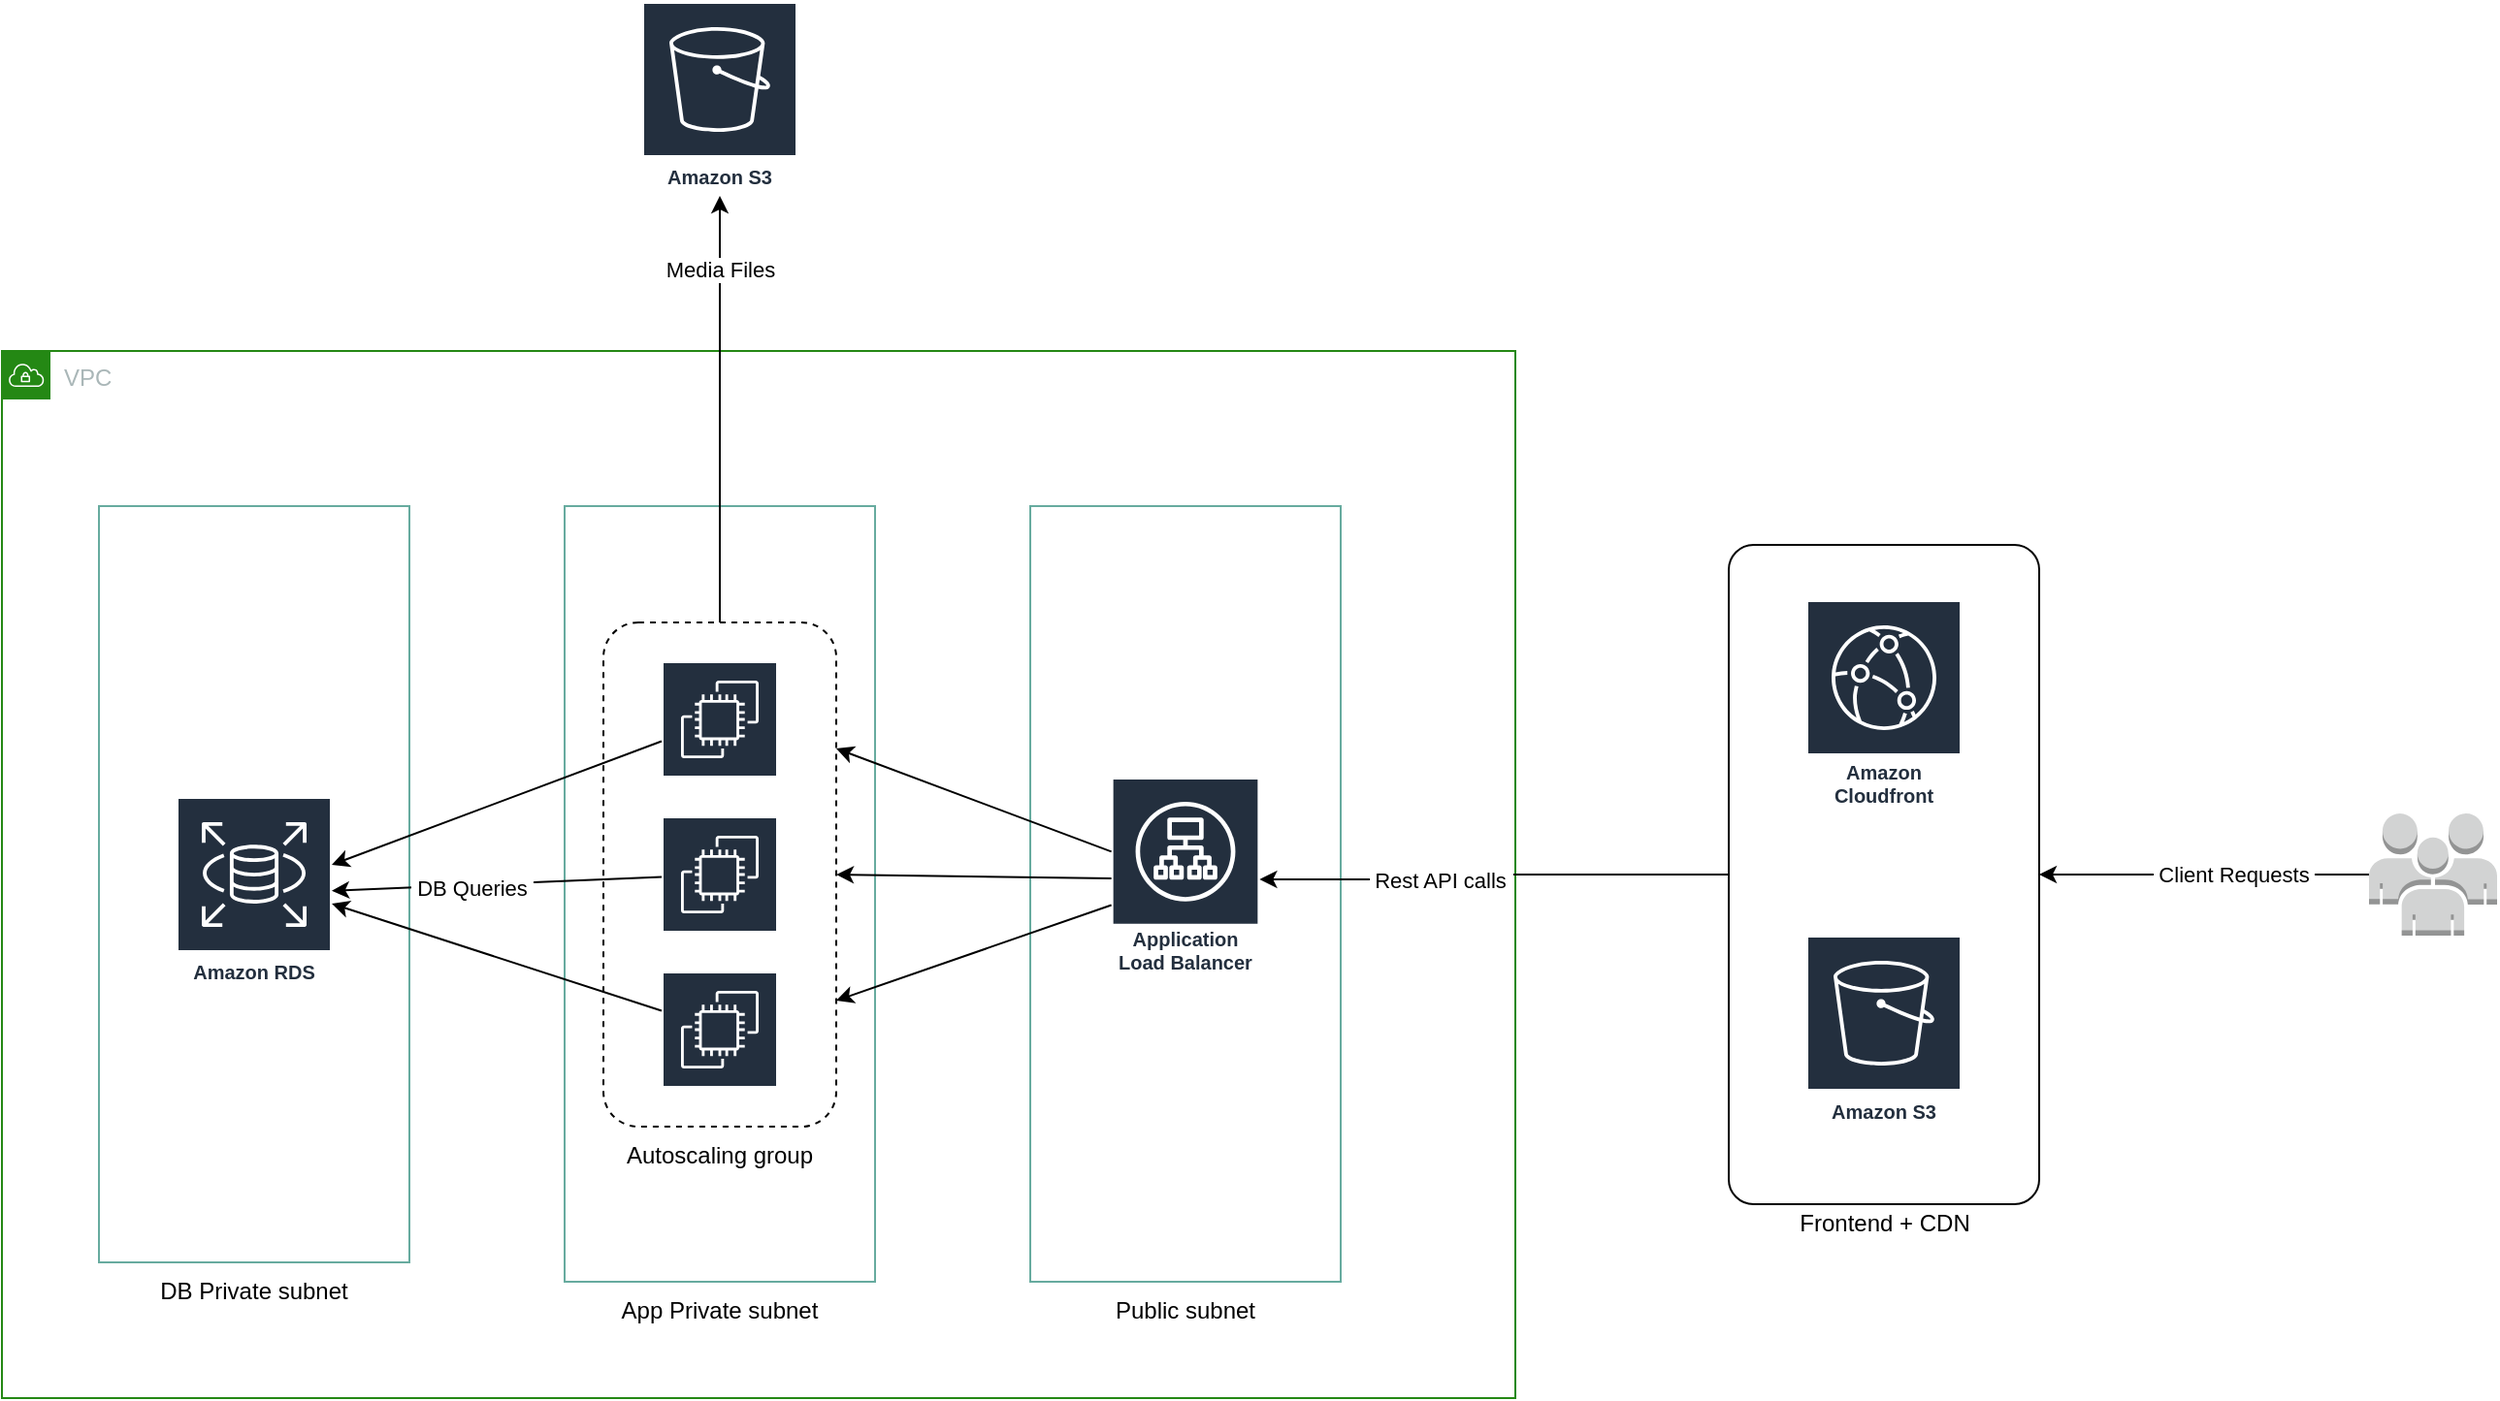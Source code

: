 <mxfile version="16.4.11" type="github">
  <diagram id="51556ffRKYwZIfvcrJTu" name="Page-1">
    <mxGraphModel dx="1584" dy="882" grid="1" gridSize="10" guides="1" tooltips="1" connect="1" arrows="1" fold="1" page="1" pageScale="1" pageWidth="1654" pageHeight="1169" background="none" math="0" shadow="0">
      <root>
        <mxCell id="0" />
        <mxCell id="1" parent="0" />
        <mxCell id="1ReSz27YQc-8HuuTUyZK-10" value="" style="rounded=1;whiteSpace=wrap;html=1;fillColor=none;arcSize=8;" vertex="1" parent="1">
          <mxGeometry x="1080" y="380" width="160" height="340" as="geometry" />
        </mxCell>
        <mxCell id="1ReSz27YQc-8HuuTUyZK-1" value="VPC" style="points=[[0,0],[0.25,0],[0.5,0],[0.75,0],[1,0],[1,0.25],[1,0.5],[1,0.75],[1,1],[0.75,1],[0.5,1],[0.25,1],[0,1],[0,0.75],[0,0.5],[0,0.25]];outlineConnect=0;gradientColor=none;html=1;whiteSpace=wrap;fontSize=12;fontStyle=0;container=1;pointerEvents=0;collapsible=0;recursiveResize=0;shape=mxgraph.aws4.group;grIcon=mxgraph.aws4.group_vpc;strokeColor=#248814;fillColor=none;verticalAlign=top;align=left;spacingLeft=30;fontColor=#AAB7B8;dashed=0;" vertex="1" parent="1">
          <mxGeometry x="190" y="280" width="780" height="540" as="geometry" />
        </mxCell>
        <mxCell id="1ReSz27YQc-8HuuTUyZK-60" value="" style="rounded=0;whiteSpace=wrap;html=1;fillColor=none;strokeColor=#67AB9F;" vertex="1" parent="1ReSz27YQc-8HuuTUyZK-1">
          <mxGeometry x="530" y="80" width="160" height="400" as="geometry" />
        </mxCell>
        <mxCell id="1ReSz27YQc-8HuuTUyZK-16" value="" style="rounded=1;whiteSpace=wrap;html=1;fillColor=none;dashed=1;" vertex="1" parent="1ReSz27YQc-8HuuTUyZK-1">
          <mxGeometry x="310" y="140" width="120" height="260" as="geometry" />
        </mxCell>
        <mxCell id="1ReSz27YQc-8HuuTUyZK-61" value="" style="rounded=0;whiteSpace=wrap;html=1;fillColor=none;strokeColor=#67AB9F;" vertex="1" parent="1ReSz27YQc-8HuuTUyZK-1">
          <mxGeometry x="50" y="80" width="160" height="390" as="geometry" />
        </mxCell>
        <mxCell id="1ReSz27YQc-8HuuTUyZK-33" value="" style="rounded=0;whiteSpace=wrap;html=1;fillColor=none;strokeColor=#67AB9F;" vertex="1" parent="1ReSz27YQc-8HuuTUyZK-1">
          <mxGeometry x="290" y="80" width="160" height="400" as="geometry" />
        </mxCell>
        <mxCell id="1ReSz27YQc-8HuuTUyZK-4" value="Application Load Balancer" style="sketch=0;outlineConnect=0;fontColor=#232F3E;gradientColor=none;strokeColor=#ffffff;fillColor=#232F3E;dashed=0;verticalLabelPosition=middle;verticalAlign=bottom;align=center;html=1;whiteSpace=wrap;fontSize=10;fontStyle=1;spacing=3;shape=mxgraph.aws4.productIcon;prIcon=mxgraph.aws4.application_load_balancer;" vertex="1" parent="1ReSz27YQc-8HuuTUyZK-1">
          <mxGeometry x="571.82" y="220" width="76.36" height="105" as="geometry" />
        </mxCell>
        <mxCell id="1ReSz27YQc-8HuuTUyZK-5" value="" style="sketch=0;outlineConnect=0;fontColor=#232F3E;gradientColor=none;strokeColor=#ffffff;fillColor=#232F3E;dashed=0;verticalLabelPosition=middle;verticalAlign=bottom;align=center;html=1;whiteSpace=wrap;fontSize=10;fontStyle=1;spacing=3;shape=mxgraph.aws4.productIcon;prIcon=mxgraph.aws4.ec2;" vertex="1" parent="1ReSz27YQc-8HuuTUyZK-1">
          <mxGeometry x="340" y="160" width="60" height="60" as="geometry" />
        </mxCell>
        <mxCell id="1ReSz27YQc-8HuuTUyZK-9" value="Amazon RDS" style="sketch=0;outlineConnect=0;fontColor=#232F3E;gradientColor=none;strokeColor=#ffffff;fillColor=#232F3E;dashed=0;verticalLabelPosition=middle;verticalAlign=bottom;align=center;html=1;whiteSpace=wrap;fontSize=10;fontStyle=1;spacing=3;shape=mxgraph.aws4.productIcon;prIcon=mxgraph.aws4.rds;" vertex="1" parent="1ReSz27YQc-8HuuTUyZK-1">
          <mxGeometry x="90" y="230" width="80" height="100" as="geometry" />
        </mxCell>
        <mxCell id="1ReSz27YQc-8HuuTUyZK-14" value="" style="sketch=0;outlineConnect=0;fontColor=#232F3E;gradientColor=none;strokeColor=#ffffff;fillColor=#232F3E;dashed=0;verticalLabelPosition=middle;verticalAlign=bottom;align=center;html=1;whiteSpace=wrap;fontSize=10;fontStyle=1;spacing=3;shape=mxgraph.aws4.productIcon;prIcon=mxgraph.aws4.ec2;" vertex="1" parent="1ReSz27YQc-8HuuTUyZK-1">
          <mxGeometry x="340" y="240" width="60" height="60" as="geometry" />
        </mxCell>
        <mxCell id="1ReSz27YQc-8HuuTUyZK-15" value="" style="sketch=0;outlineConnect=0;fontColor=#232F3E;gradientColor=none;strokeColor=#ffffff;fillColor=#232F3E;dashed=0;verticalLabelPosition=middle;verticalAlign=bottom;align=center;html=1;whiteSpace=wrap;fontSize=10;fontStyle=1;spacing=3;shape=mxgraph.aws4.productIcon;prIcon=mxgraph.aws4.ec2;" vertex="1" parent="1ReSz27YQc-8HuuTUyZK-1">
          <mxGeometry x="340" y="320" width="60" height="60" as="geometry" />
        </mxCell>
        <mxCell id="1ReSz27YQc-8HuuTUyZK-19" value="" style="endArrow=classic;html=1;rounded=0;entryX=1;entryY=0.25;entryDx=0;entryDy=0;" edge="1" parent="1ReSz27YQc-8HuuTUyZK-1" source="1ReSz27YQc-8HuuTUyZK-4" target="1ReSz27YQc-8HuuTUyZK-16">
          <mxGeometry width="50" height="50" relative="1" as="geometry">
            <mxPoint x="270" y="250" as="sourcePoint" />
            <mxPoint x="320" y="200" as="targetPoint" />
          </mxGeometry>
        </mxCell>
        <mxCell id="1ReSz27YQc-8HuuTUyZK-21" value="" style="endArrow=classic;html=1;rounded=0;entryX=1;entryY=0.75;entryDx=0;entryDy=0;" edge="1" parent="1ReSz27YQc-8HuuTUyZK-1" source="1ReSz27YQc-8HuuTUyZK-4" target="1ReSz27YQc-8HuuTUyZK-16">
          <mxGeometry width="50" height="50" relative="1" as="geometry">
            <mxPoint x="270" y="250" as="sourcePoint" />
            <mxPoint x="320" y="200" as="targetPoint" />
          </mxGeometry>
        </mxCell>
        <mxCell id="1ReSz27YQc-8HuuTUyZK-22" value="" style="endArrow=classic;html=1;rounded=0;entryX=1;entryY=0.5;entryDx=0;entryDy=0;" edge="1" parent="1ReSz27YQc-8HuuTUyZK-1" source="1ReSz27YQc-8HuuTUyZK-4" target="1ReSz27YQc-8HuuTUyZK-16">
          <mxGeometry width="50" height="50" relative="1" as="geometry">
            <mxPoint x="270" y="250" as="sourcePoint" />
            <mxPoint x="320" y="200" as="targetPoint" />
          </mxGeometry>
        </mxCell>
        <mxCell id="1ReSz27YQc-8HuuTUyZK-25" value="" style="endArrow=classic;html=1;rounded=0;" edge="1" parent="1ReSz27YQc-8HuuTUyZK-1" source="1ReSz27YQc-8HuuTUyZK-5" target="1ReSz27YQc-8HuuTUyZK-9">
          <mxGeometry width="50" height="50" relative="1" as="geometry">
            <mxPoint x="270" y="250" as="sourcePoint" />
            <mxPoint x="320" y="200" as="targetPoint" />
          </mxGeometry>
        </mxCell>
        <mxCell id="1ReSz27YQc-8HuuTUyZK-32" value="Autoscaling group" style="text;html=1;strokeColor=none;fillColor=none;align=center;verticalAlign=middle;whiteSpace=wrap;rounded=0;dashed=1;" vertex="1" parent="1ReSz27YQc-8HuuTUyZK-1">
          <mxGeometry x="315" y="400" width="110" height="30" as="geometry" />
        </mxCell>
        <mxCell id="1ReSz27YQc-8HuuTUyZK-66" value="" style="endArrow=classic;html=1;rounded=0;entryX=1;entryY=0.55;entryDx=0;entryDy=0;entryPerimeter=0;" edge="1" parent="1ReSz27YQc-8HuuTUyZK-1" source="1ReSz27YQc-8HuuTUyZK-15" target="1ReSz27YQc-8HuuTUyZK-9">
          <mxGeometry width="50" height="50" relative="1" as="geometry">
            <mxPoint x="360" y="221.25" as="sourcePoint" />
            <mxPoint x="190" y="285" as="targetPoint" />
          </mxGeometry>
        </mxCell>
        <mxCell id="1ReSz27YQc-8HuuTUyZK-65" value="" style="endArrow=classic;html=1;rounded=0;" edge="1" parent="1ReSz27YQc-8HuuTUyZK-1" source="1ReSz27YQc-8HuuTUyZK-14" target="1ReSz27YQc-8HuuTUyZK-9">
          <mxGeometry width="50" height="50" relative="1" as="geometry">
            <mxPoint x="350" y="211.25" as="sourcePoint" />
            <mxPoint x="180" y="275" as="targetPoint" />
          </mxGeometry>
        </mxCell>
        <mxCell id="1ReSz27YQc-8HuuTUyZK-73" value="&amp;nbsp;DB Queries&amp;nbsp;" style="edgeLabel;html=1;align=center;verticalAlign=middle;resizable=0;points=[];" vertex="1" connectable="0" parent="1ReSz27YQc-8HuuTUyZK-65">
          <mxGeometry x="0.151" y="1" relative="1" as="geometry">
            <mxPoint as="offset" />
          </mxGeometry>
        </mxCell>
        <mxCell id="1ReSz27YQc-8HuuTUyZK-76" value="DB Private subnet" style="text;html=1;strokeColor=none;fillColor=none;align=center;verticalAlign=middle;whiteSpace=wrap;rounded=0;" vertex="1" parent="1ReSz27YQc-8HuuTUyZK-1">
          <mxGeometry x="70" y="470" width="120" height="30" as="geometry" />
        </mxCell>
        <mxCell id="1ReSz27YQc-8HuuTUyZK-77" value="App Private subnet" style="text;html=1;strokeColor=none;fillColor=none;align=center;verticalAlign=middle;whiteSpace=wrap;rounded=0;" vertex="1" parent="1ReSz27YQc-8HuuTUyZK-1">
          <mxGeometry x="310" y="480" width="120" height="30" as="geometry" />
        </mxCell>
        <mxCell id="1ReSz27YQc-8HuuTUyZK-78" value="Public subnet" style="text;html=1;strokeColor=none;fillColor=none;align=center;verticalAlign=middle;whiteSpace=wrap;rounded=0;" vertex="1" parent="1ReSz27YQc-8HuuTUyZK-1">
          <mxGeometry x="550" y="480" width="120" height="30" as="geometry" />
        </mxCell>
        <mxCell id="1ReSz27YQc-8HuuTUyZK-2" value="Amazon Cloudfront" style="sketch=0;outlineConnect=0;fontColor=#232F3E;gradientColor=none;strokeColor=#ffffff;fillColor=#232F3E;dashed=0;verticalLabelPosition=middle;verticalAlign=bottom;align=center;html=1;whiteSpace=wrap;fontSize=10;fontStyle=1;spacing=3;shape=mxgraph.aws4.productIcon;prIcon=mxgraph.aws4.cloudfront;" vertex="1" parent="1">
          <mxGeometry x="1120" y="408.5" width="80" height="110" as="geometry" />
        </mxCell>
        <mxCell id="1ReSz27YQc-8HuuTUyZK-3" value="Amazon S3" style="sketch=0;outlineConnect=0;fontColor=#232F3E;gradientColor=none;strokeColor=#ffffff;fillColor=#232F3E;dashed=0;verticalLabelPosition=middle;verticalAlign=bottom;align=center;html=1;whiteSpace=wrap;fontSize=10;fontStyle=1;spacing=3;shape=mxgraph.aws4.productIcon;prIcon=mxgraph.aws4.s3;" vertex="1" parent="1">
          <mxGeometry x="1120" y="581.5" width="80" height="100" as="geometry" />
        </mxCell>
        <mxCell id="1ReSz27YQc-8HuuTUyZK-31" value="" style="edgeStyle=orthogonalEdgeStyle;rounded=0;orthogonalLoop=1;jettySize=auto;html=1;" edge="1" parent="1" source="1ReSz27YQc-8HuuTUyZK-8" target="1ReSz27YQc-8HuuTUyZK-10">
          <mxGeometry relative="1" as="geometry" />
        </mxCell>
        <mxCell id="1ReSz27YQc-8HuuTUyZK-70" value="&amp;nbsp;Client Requests&amp;nbsp;" style="edgeLabel;html=1;align=center;verticalAlign=middle;resizable=0;points=[];" vertex="1" connectable="0" parent="1ReSz27YQc-8HuuTUyZK-31">
          <mxGeometry x="-0.35" y="-1" relative="1" as="geometry">
            <mxPoint x="-15" y="1" as="offset" />
          </mxGeometry>
        </mxCell>
        <mxCell id="1ReSz27YQc-8HuuTUyZK-8" value="" style="outlineConnect=0;dashed=0;verticalLabelPosition=bottom;verticalAlign=top;align=center;html=1;shape=mxgraph.aws3.users;fillColor=#D2D3D3;gradientColor=none;" vertex="1" parent="1">
          <mxGeometry x="1410" y="518.5" width="66" height="63" as="geometry" />
        </mxCell>
        <mxCell id="1ReSz27YQc-8HuuTUyZK-29" style="edgeStyle=orthogonalEdgeStyle;rounded=0;orthogonalLoop=1;jettySize=auto;html=1;" edge="1" parent="1" source="1ReSz27YQc-8HuuTUyZK-10" target="1ReSz27YQc-8HuuTUyZK-4">
          <mxGeometry relative="1" as="geometry" />
        </mxCell>
        <mxCell id="1ReSz27YQc-8HuuTUyZK-71" value="&amp;nbsp;Rest API calls&amp;nbsp;" style="edgeLabel;html=1;align=center;verticalAlign=middle;resizable=0;points=[];" vertex="1" connectable="0" parent="1ReSz27YQc-8HuuTUyZK-29">
          <mxGeometry x="0.287" y="1" relative="1" as="geometry">
            <mxPoint x="5" y="-1" as="offset" />
          </mxGeometry>
        </mxCell>
        <mxCell id="1ReSz27YQc-8HuuTUyZK-7" value="Amazon S3" style="sketch=0;outlineConnect=0;fontColor=#232F3E;gradientColor=none;strokeColor=#ffffff;fillColor=#232F3E;dashed=0;verticalLabelPosition=middle;verticalAlign=bottom;align=center;html=1;whiteSpace=wrap;fontSize=10;fontStyle=1;spacing=3;shape=mxgraph.aws4.productIcon;prIcon=mxgraph.aws4.s3;" vertex="1" parent="1">
          <mxGeometry x="520" y="100" width="80" height="100" as="geometry" />
        </mxCell>
        <mxCell id="1ReSz27YQc-8HuuTUyZK-26" value="" style="endArrow=classic;html=1;rounded=0;exitX=0.5;exitY=0;exitDx=0;exitDy=0;" edge="1" parent="1" source="1ReSz27YQc-8HuuTUyZK-16" target="1ReSz27YQc-8HuuTUyZK-7">
          <mxGeometry width="50" height="50" relative="1" as="geometry">
            <mxPoint x="230" y="220" as="sourcePoint" />
            <mxPoint x="360" y="320" as="targetPoint" />
          </mxGeometry>
        </mxCell>
        <mxCell id="1ReSz27YQc-8HuuTUyZK-75" value="Media Files" style="edgeLabel;html=1;align=center;verticalAlign=middle;resizable=0;points=[];" vertex="1" connectable="0" parent="1ReSz27YQc-8HuuTUyZK-26">
          <mxGeometry x="0.654" relative="1" as="geometry">
            <mxPoint as="offset" />
          </mxGeometry>
        </mxCell>
        <mxCell id="1ReSz27YQc-8HuuTUyZK-67" value="Frontend + CDN" style="text;html=1;align=center;verticalAlign=middle;resizable=0;points=[];autosize=1;strokeColor=none;fillColor=none;" vertex="1" parent="1">
          <mxGeometry x="1110" y="720" width="100" height="20" as="geometry" />
        </mxCell>
      </root>
    </mxGraphModel>
  </diagram>
</mxfile>
